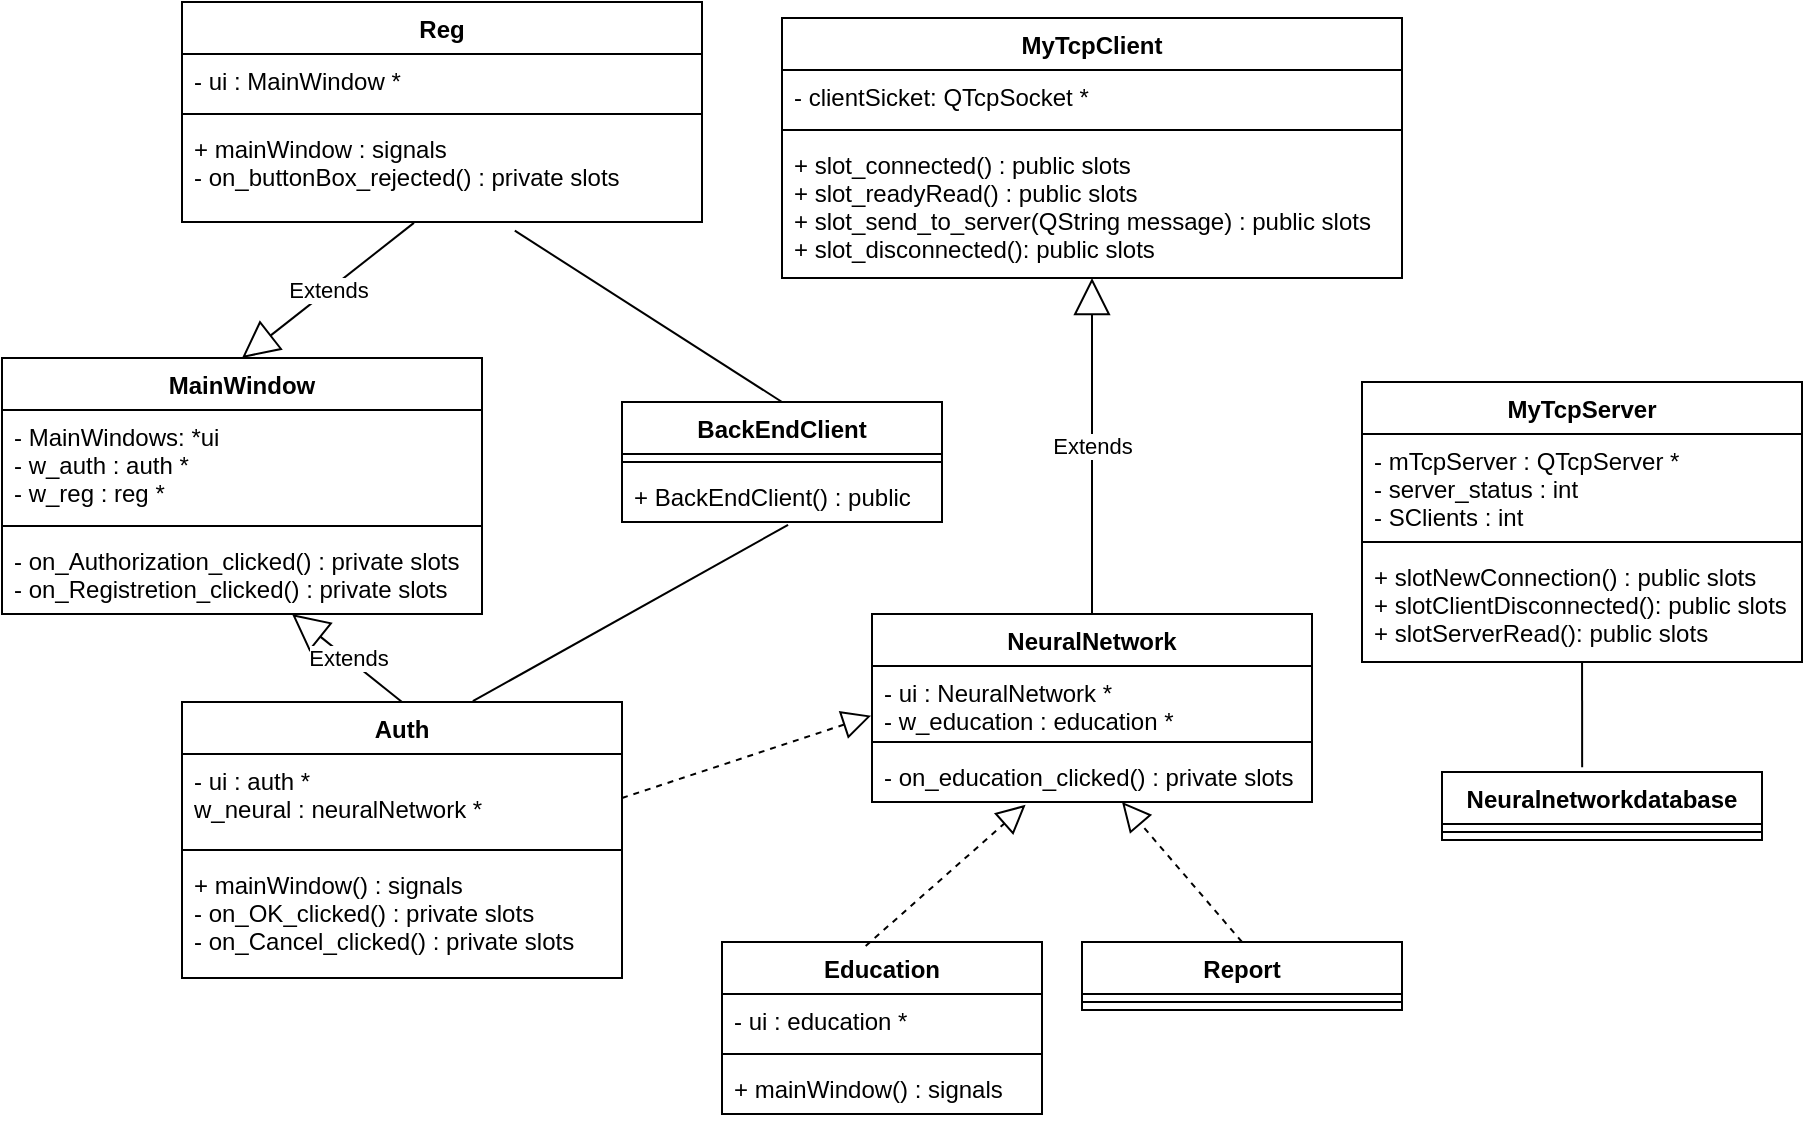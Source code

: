 <mxfile version="14.5.10" type="browser"><diagram id="FJzvBtrT3Ol8AXMrwHD4" name="Page-1"><mxGraphModel dx="1747" dy="868" grid="1" gridSize="10" guides="1" tooltips="1" connect="1" arrows="1" fold="1" page="1" pageScale="1" pageWidth="827" pageHeight="1169" math="0" shadow="0"><root><mxCell id="0"/><mxCell id="1" parent="0"/><mxCell id="w2m8cG9zPI59TpPQVBe3-1" value="MainWindow" style="swimlane;fontStyle=1;align=center;verticalAlign=top;childLayout=stackLayout;horizontal=1;startSize=26;horizontalStack=0;resizeParent=1;resizeParentMax=0;resizeLast=0;collapsible=1;marginBottom=0;" parent="1" vertex="1"><mxGeometry x="-160" y="378" width="240" height="128" as="geometry"/></mxCell><mxCell id="w2m8cG9zPI59TpPQVBe3-2" value="- MainWindows: *ui&#10;- w_auth : auth *&#10;- w_reg : reg *" style="text;strokeColor=none;fillColor=none;align=left;verticalAlign=top;spacingLeft=4;spacingRight=4;overflow=hidden;rotatable=0;points=[[0,0.5],[1,0.5]];portConstraint=eastwest;" parent="w2m8cG9zPI59TpPQVBe3-1" vertex="1"><mxGeometry y="26" width="240" height="54" as="geometry"/></mxCell><mxCell id="w2m8cG9zPI59TpPQVBe3-3" value="" style="line;strokeWidth=1;fillColor=none;align=left;verticalAlign=middle;spacingTop=-1;spacingLeft=3;spacingRight=3;rotatable=0;labelPosition=right;points=[];portConstraint=eastwest;" parent="w2m8cG9zPI59TpPQVBe3-1" vertex="1"><mxGeometry y="80" width="240" height="8" as="geometry"/></mxCell><mxCell id="w2m8cG9zPI59TpPQVBe3-4" value="- on_Authorization_clicked() : private slots&#10;- on_Registretion_clicked() : private slots&#10;" style="text;strokeColor=none;fillColor=none;align=left;verticalAlign=top;spacingLeft=4;spacingRight=4;overflow=hidden;rotatable=0;points=[[0,0.5],[1,0.5]];portConstraint=eastwest;" parent="w2m8cG9zPI59TpPQVBe3-1" vertex="1"><mxGeometry y="88" width="240" height="40" as="geometry"/></mxCell><mxCell id="w2m8cG9zPI59TpPQVBe3-5" value="Reg" style="swimlane;fontStyle=1;align=center;verticalAlign=top;childLayout=stackLayout;horizontal=1;startSize=26;horizontalStack=0;resizeParent=1;resizeParentMax=0;resizeLast=0;collapsible=1;marginBottom=0;" parent="1" vertex="1"><mxGeometry x="-70" y="200" width="260" height="110" as="geometry"/></mxCell><mxCell id="w2m8cG9zPI59TpPQVBe3-6" value="- ui : MainWindow *" style="text;strokeColor=none;fillColor=none;align=left;verticalAlign=top;spacingLeft=4;spacingRight=4;overflow=hidden;rotatable=0;points=[[0,0.5],[1,0.5]];portConstraint=eastwest;" parent="w2m8cG9zPI59TpPQVBe3-5" vertex="1"><mxGeometry y="26" width="260" height="26" as="geometry"/></mxCell><mxCell id="w2m8cG9zPI59TpPQVBe3-7" value="" style="line;strokeWidth=1;fillColor=none;align=left;verticalAlign=middle;spacingTop=-1;spacingLeft=3;spacingRight=3;rotatable=0;labelPosition=right;points=[];portConstraint=eastwest;" parent="w2m8cG9zPI59TpPQVBe3-5" vertex="1"><mxGeometry y="52" width="260" height="8" as="geometry"/></mxCell><mxCell id="w2m8cG9zPI59TpPQVBe3-8" value="+ mainWindow : signals&#10;- on_buttonBox_rejected() : private slots" style="text;strokeColor=none;fillColor=none;align=left;verticalAlign=top;spacingLeft=4;spacingRight=4;overflow=hidden;rotatable=0;points=[[0,0.5],[1,0.5]];portConstraint=eastwest;" parent="w2m8cG9zPI59TpPQVBe3-5" vertex="1"><mxGeometry y="60" width="260" height="50" as="geometry"/></mxCell><mxCell id="w2m8cG9zPI59TpPQVBe3-9" value="BackEndClient" style="swimlane;fontStyle=1;align=center;verticalAlign=top;childLayout=stackLayout;horizontal=1;startSize=26;horizontalStack=0;resizeParent=1;resizeParentMax=0;resizeLast=0;collapsible=1;marginBottom=0;" parent="1" vertex="1"><mxGeometry x="150" y="400" width="160" height="60" as="geometry"/></mxCell><mxCell id="w2m8cG9zPI59TpPQVBe3-11" value="" style="line;strokeWidth=1;fillColor=none;align=left;verticalAlign=middle;spacingTop=-1;spacingLeft=3;spacingRight=3;rotatable=0;labelPosition=right;points=[];portConstraint=eastwest;" parent="w2m8cG9zPI59TpPQVBe3-9" vertex="1"><mxGeometry y="26" width="160" height="8" as="geometry"/></mxCell><mxCell id="w2m8cG9zPI59TpPQVBe3-12" value="+ BackEndClient() : public" style="text;strokeColor=none;fillColor=none;align=left;verticalAlign=top;spacingLeft=4;spacingRight=4;overflow=hidden;rotatable=0;points=[[0,0.5],[1,0.5]];portConstraint=eastwest;" parent="w2m8cG9zPI59TpPQVBe3-9" vertex="1"><mxGeometry y="34" width="160" height="26" as="geometry"/></mxCell><mxCell id="w2m8cG9zPI59TpPQVBe3-13" value="Auth" style="swimlane;fontStyle=1;align=center;verticalAlign=top;childLayout=stackLayout;horizontal=1;startSize=26;horizontalStack=0;resizeParent=1;resizeParentMax=0;resizeLast=0;collapsible=1;marginBottom=0;" parent="1" vertex="1"><mxGeometry x="-70" y="550" width="220" height="138" as="geometry"/></mxCell><mxCell id="w2m8cG9zPI59TpPQVBe3-14" value="- ui : auth *&#10;w_neural : neuralNetwork *" style="text;strokeColor=none;fillColor=none;align=left;verticalAlign=top;spacingLeft=4;spacingRight=4;overflow=hidden;rotatable=0;points=[[0,0.5],[1,0.5]];portConstraint=eastwest;" parent="w2m8cG9zPI59TpPQVBe3-13" vertex="1"><mxGeometry y="26" width="220" height="44" as="geometry"/></mxCell><mxCell id="w2m8cG9zPI59TpPQVBe3-15" value="" style="line;strokeWidth=1;fillColor=none;align=left;verticalAlign=middle;spacingTop=-1;spacingLeft=3;spacingRight=3;rotatable=0;labelPosition=right;points=[];portConstraint=eastwest;" parent="w2m8cG9zPI59TpPQVBe3-13" vertex="1"><mxGeometry y="70" width="220" height="8" as="geometry"/></mxCell><mxCell id="w2m8cG9zPI59TpPQVBe3-16" value="+ mainWindow() : signals&#10;- on_OK_clicked() : private slots&#10;- on_Cancel_clicked() : private slots&#10; " style="text;strokeColor=none;fillColor=none;align=left;verticalAlign=top;spacingLeft=4;spacingRight=4;overflow=hidden;rotatable=0;points=[[0,0.5],[1,0.5]];portConstraint=eastwest;fontStyle=0;" parent="w2m8cG9zPI59TpPQVBe3-13" vertex="1"><mxGeometry y="78" width="220" height="60" as="geometry"/></mxCell><mxCell id="w2m8cG9zPI59TpPQVBe3-17" value="MyTcpClient&#10;" style="swimlane;fontStyle=1;align=center;verticalAlign=top;childLayout=stackLayout;horizontal=1;startSize=26;horizontalStack=0;resizeParent=1;resizeParentMax=0;resizeLast=0;collapsible=1;marginBottom=0;" parent="1" vertex="1"><mxGeometry x="230" y="208" width="310" height="130" as="geometry"/></mxCell><mxCell id="w2m8cG9zPI59TpPQVBe3-18" value="- clientSicket: QTcpSocket *" style="text;strokeColor=none;fillColor=none;align=left;verticalAlign=top;spacingLeft=4;spacingRight=4;overflow=hidden;rotatable=0;points=[[0,0.5],[1,0.5]];portConstraint=eastwest;" parent="w2m8cG9zPI59TpPQVBe3-17" vertex="1"><mxGeometry y="26" width="310" height="26" as="geometry"/></mxCell><mxCell id="w2m8cG9zPI59TpPQVBe3-19" value="" style="line;strokeWidth=1;fillColor=none;align=left;verticalAlign=middle;spacingTop=-1;spacingLeft=3;spacingRight=3;rotatable=0;labelPosition=right;points=[];portConstraint=eastwest;" parent="w2m8cG9zPI59TpPQVBe3-17" vertex="1"><mxGeometry y="52" width="310" height="8" as="geometry"/></mxCell><mxCell id="w2m8cG9zPI59TpPQVBe3-20" value="+ slot_connected() : public slots&#10;+ slot_readyRead() : public slots&#10;+ slot_send_to_server(QString message) : public slots&#10;+ slot_disconnected(): public slots" style="text;strokeColor=none;fillColor=none;align=left;verticalAlign=top;spacingLeft=4;spacingRight=4;overflow=hidden;rotatable=0;points=[[0,0.5],[1,0.5]];portConstraint=eastwest;" parent="w2m8cG9zPI59TpPQVBe3-17" vertex="1"><mxGeometry y="60" width="310" height="70" as="geometry"/></mxCell><mxCell id="w2m8cG9zPI59TpPQVBe3-25" value="Education" style="swimlane;fontStyle=1;align=center;verticalAlign=top;childLayout=stackLayout;horizontal=1;startSize=26;horizontalStack=0;resizeParent=1;resizeParentMax=0;resizeLast=0;collapsible=1;marginBottom=0;" parent="1" vertex="1"><mxGeometry x="200" y="670" width="160" height="86" as="geometry"/></mxCell><mxCell id="w2m8cG9zPI59TpPQVBe3-26" value="- ui : education *" style="text;strokeColor=none;fillColor=none;align=left;verticalAlign=top;spacingLeft=4;spacingRight=4;overflow=hidden;rotatable=0;points=[[0,0.5],[1,0.5]];portConstraint=eastwest;" parent="w2m8cG9zPI59TpPQVBe3-25" vertex="1"><mxGeometry y="26" width="160" height="26" as="geometry"/></mxCell><mxCell id="w2m8cG9zPI59TpPQVBe3-27" value="" style="line;strokeWidth=1;fillColor=none;align=left;verticalAlign=middle;spacingTop=-1;spacingLeft=3;spacingRight=3;rotatable=0;labelPosition=right;points=[];portConstraint=eastwest;" parent="w2m8cG9zPI59TpPQVBe3-25" vertex="1"><mxGeometry y="52" width="160" height="8" as="geometry"/></mxCell><mxCell id="w2m8cG9zPI59TpPQVBe3-28" value="+ mainWindow() : signals&#10;" style="text;strokeColor=none;fillColor=none;align=left;verticalAlign=top;spacingLeft=4;spacingRight=4;overflow=hidden;rotatable=0;points=[[0,0.5],[1,0.5]];portConstraint=eastwest;" parent="w2m8cG9zPI59TpPQVBe3-25" vertex="1"><mxGeometry y="60" width="160" height="26" as="geometry"/></mxCell><mxCell id="w2m8cG9zPI59TpPQVBe3-29" value="Report&#10;" style="swimlane;fontStyle=1;align=center;verticalAlign=top;childLayout=stackLayout;horizontal=1;startSize=26;horizontalStack=0;resizeParent=1;resizeParentMax=0;resizeLast=0;collapsible=1;marginBottom=0;" parent="1" vertex="1"><mxGeometry x="380" y="670" width="160" height="34" as="geometry"/></mxCell><mxCell id="w2m8cG9zPI59TpPQVBe3-31" value="" style="line;strokeWidth=1;fillColor=none;align=left;verticalAlign=middle;spacingTop=-1;spacingLeft=3;spacingRight=3;rotatable=0;labelPosition=right;points=[];portConstraint=eastwest;" parent="w2m8cG9zPI59TpPQVBe3-29" vertex="1"><mxGeometry y="26" width="160" height="8" as="geometry"/></mxCell><mxCell id="w2m8cG9zPI59TpPQVBe3-33" value="MyTcpServer" style="swimlane;fontStyle=1;align=center;verticalAlign=top;childLayout=stackLayout;horizontal=1;startSize=26;horizontalStack=0;resizeParent=1;resizeParentMax=0;resizeLast=0;collapsible=1;marginBottom=0;" parent="1" vertex="1"><mxGeometry x="520" y="390" width="220" height="140" as="geometry"/></mxCell><mxCell id="w2m8cG9zPI59TpPQVBe3-34" value="- mTcpServer : QTcpServer *&#10;- server_status : int&#10;- SClients : int" style="text;strokeColor=none;fillColor=none;align=left;verticalAlign=top;spacingLeft=4;spacingRight=4;overflow=hidden;rotatable=0;points=[[0,0.5],[1,0.5]];portConstraint=eastwest;" parent="w2m8cG9zPI59TpPQVBe3-33" vertex="1"><mxGeometry y="26" width="220" height="50" as="geometry"/></mxCell><mxCell id="w2m8cG9zPI59TpPQVBe3-35" value="" style="line;strokeWidth=1;fillColor=none;align=left;verticalAlign=middle;spacingTop=-1;spacingLeft=3;spacingRight=3;rotatable=0;labelPosition=right;points=[];portConstraint=eastwest;" parent="w2m8cG9zPI59TpPQVBe3-33" vertex="1"><mxGeometry y="76" width="220" height="8" as="geometry"/></mxCell><mxCell id="w2m8cG9zPI59TpPQVBe3-36" value="+ slotNewConnection() : public slots&#10;+ slotClientDisconnected(): public slots&#10;+ slotServerRead(): public slots" style="text;strokeColor=none;fillColor=none;align=left;verticalAlign=top;spacingLeft=4;spacingRight=4;overflow=hidden;rotatable=0;points=[[0,0.5],[1,0.5]];portConstraint=eastwest;" parent="w2m8cG9zPI59TpPQVBe3-33" vertex="1"><mxGeometry y="84" width="220" height="56" as="geometry"/></mxCell><mxCell id="w2m8cG9zPI59TpPQVBe3-42" value="&lt;br&gt;" style="text;html=1;align=center;verticalAlign=middle;resizable=0;points=[];autosize=1;strokeColor=none;fontColor=#000000;" parent="1" vertex="1"><mxGeometry x="230" y="600" width="20" height="20" as="geometry"/></mxCell><mxCell id="w2m8cG9zPI59TpPQVBe3-44" value="NeuralNetwork" style="swimlane;fontStyle=1;align=center;verticalAlign=top;childLayout=stackLayout;horizontal=1;startSize=26;horizontalStack=0;resizeParent=1;resizeParentMax=0;resizeLast=0;collapsible=1;marginBottom=0;fontColor=#000000;" parent="1" vertex="1"><mxGeometry x="275" y="506" width="220" height="94" as="geometry"/></mxCell><mxCell id="w2m8cG9zPI59TpPQVBe3-45" value="- ui : NeuralNetwork *&#10;- w_education : education *" style="text;strokeColor=none;fillColor=none;align=left;verticalAlign=top;spacingLeft=4;spacingRight=4;overflow=hidden;rotatable=0;points=[[0,0.5],[1,0.5]];portConstraint=eastwest;" parent="w2m8cG9zPI59TpPQVBe3-44" vertex="1"><mxGeometry y="26" width="220" height="34" as="geometry"/></mxCell><mxCell id="w2m8cG9zPI59TpPQVBe3-46" value="" style="line;strokeWidth=1;fillColor=none;align=left;verticalAlign=middle;spacingTop=-1;spacingLeft=3;spacingRight=3;rotatable=0;labelPosition=right;points=[];portConstraint=eastwest;" parent="w2m8cG9zPI59TpPQVBe3-44" vertex="1"><mxGeometry y="60" width="220" height="8" as="geometry"/></mxCell><mxCell id="w2m8cG9zPI59TpPQVBe3-47" value="- on_education_clicked() : private slots" style="text;strokeColor=none;fillColor=none;align=left;verticalAlign=top;spacingLeft=4;spacingRight=4;overflow=hidden;rotatable=0;points=[[0,0.5],[1,0.5]];portConstraint=eastwest;" parent="w2m8cG9zPI59TpPQVBe3-44" vertex="1"><mxGeometry y="68" width="220" height="26" as="geometry"/></mxCell><mxCell id="w2m8cG9zPI59TpPQVBe3-48" value="Neuralnetworkdatabase" style="swimlane;fontStyle=1;align=center;verticalAlign=top;childLayout=stackLayout;horizontal=1;startSize=26;horizontalStack=0;resizeParent=1;resizeParentMax=0;resizeLast=0;collapsible=1;marginBottom=0;fontColor=#000000;" parent="1" vertex="1"><mxGeometry x="560" y="585" width="160" height="34" as="geometry"/></mxCell><mxCell id="w2m8cG9zPI59TpPQVBe3-50" value="" style="line;strokeWidth=1;fillColor=none;align=left;verticalAlign=middle;spacingTop=-1;spacingLeft=3;spacingRight=3;rotatable=0;labelPosition=right;points=[];portConstraint=eastwest;" parent="w2m8cG9zPI59TpPQVBe3-48" vertex="1"><mxGeometry y="26" width="160" height="8" as="geometry"/></mxCell><mxCell id="w2m8cG9zPI59TpPQVBe3-57" value="" style="endArrow=block;dashed=1;endFill=0;endSize=12;html=1;fontColor=#000000;exitX=1;exitY=0.5;exitDx=0;exitDy=0;entryX=-0.002;entryY=0.73;entryDx=0;entryDy=0;entryPerimeter=0;" parent="1" source="w2m8cG9zPI59TpPQVBe3-14" target="w2m8cG9zPI59TpPQVBe3-45" edge="1"><mxGeometry width="160" relative="1" as="geometry"><mxPoint x="240" y="560" as="sourcePoint"/><mxPoint x="400" y="560" as="targetPoint"/></mxGeometry></mxCell><mxCell id="w2m8cG9zPI59TpPQVBe3-60" value="Extends" style="endArrow=block;endSize=16;endFill=0;html=1;fontColor=#000000;exitX=0.446;exitY=1.009;exitDx=0;exitDy=0;exitPerimeter=0;entryX=0.5;entryY=0;entryDx=0;entryDy=0;" parent="1" source="w2m8cG9zPI59TpPQVBe3-8" target="w2m8cG9zPI59TpPQVBe3-1" edge="1"><mxGeometry width="160" relative="1" as="geometry"><mxPoint x="240" y="560" as="sourcePoint"/><mxPoint x="400" y="560" as="targetPoint"/></mxGeometry></mxCell><mxCell id="w2m8cG9zPI59TpPQVBe3-61" value="Extends" style="endArrow=block;endSize=16;endFill=0;html=1;fontColor=#000000;exitX=0.5;exitY=0;exitDx=0;exitDy=0;" parent="1" source="w2m8cG9zPI59TpPQVBe3-13" target="w2m8cG9zPI59TpPQVBe3-4" edge="1"><mxGeometry width="160" relative="1" as="geometry"><mxPoint x="240" y="560" as="sourcePoint"/><mxPoint x="400" y="560" as="targetPoint"/></mxGeometry></mxCell><mxCell id="w2m8cG9zPI59TpPQVBe3-65" value="Extends" style="endArrow=block;endSize=16;endFill=0;html=1;fontColor=#000000;" parent="1" source="w2m8cG9zPI59TpPQVBe3-44" target="w2m8cG9zPI59TpPQVBe3-20" edge="1"><mxGeometry width="160" relative="1" as="geometry"><mxPoint x="240" y="560" as="sourcePoint"/><mxPoint x="400" y="560" as="targetPoint"/></mxGeometry></mxCell><mxCell id="w2m8cG9zPI59TpPQVBe3-74" value="" style="endArrow=block;dashed=1;endFill=0;endSize=12;html=1;fontColor=#000000;exitX=0.449;exitY=0.023;exitDx=0;exitDy=0;exitPerimeter=0;entryX=0.349;entryY=1.054;entryDx=0;entryDy=0;entryPerimeter=0;" parent="1" source="w2m8cG9zPI59TpPQVBe3-25" target="w2m8cG9zPI59TpPQVBe3-47" edge="1"><mxGeometry width="160" relative="1" as="geometry"><mxPoint x="200" y="550" as="sourcePoint"/><mxPoint x="360" y="550" as="targetPoint"/></mxGeometry></mxCell><mxCell id="w2m8cG9zPI59TpPQVBe3-75" value="" style="endArrow=block;dashed=1;endFill=0;endSize=12;html=1;fontColor=#000000;exitX=0.5;exitY=0;exitDx=0;exitDy=0;" parent="1" source="w2m8cG9zPI59TpPQVBe3-29" edge="1"><mxGeometry width="160" relative="1" as="geometry"><mxPoint x="200" y="550" as="sourcePoint"/><mxPoint x="400" y="600" as="targetPoint"/></mxGeometry></mxCell><mxCell id="SS9WeEkz9orQjI-RN4qV-1" value="" style="endArrow=none;html=1;fontColor=#000000;exitX=0.64;exitY=1.087;exitDx=0;exitDy=0;exitPerimeter=0;entryX=0.5;entryY=0;entryDx=0;entryDy=0;" edge="1" parent="1" source="w2m8cG9zPI59TpPQVBe3-8" target="w2m8cG9zPI59TpPQVBe3-9"><mxGeometry width="50" height="50" relative="1" as="geometry"><mxPoint x="280" y="480" as="sourcePoint"/><mxPoint x="330" y="430" as="targetPoint"/></mxGeometry></mxCell><mxCell id="SS9WeEkz9orQjI-RN4qV-2" value="" style="endArrow=none;html=1;fontColor=#000000;exitX=0.661;exitY=-0.003;exitDx=0;exitDy=0;exitPerimeter=0;entryX=0.519;entryY=1.054;entryDx=0;entryDy=0;entryPerimeter=0;" edge="1" parent="1" source="w2m8cG9zPI59TpPQVBe3-13" target="w2m8cG9zPI59TpPQVBe3-12"><mxGeometry width="50" height="50" relative="1" as="geometry"><mxPoint x="280" y="480" as="sourcePoint"/><mxPoint x="330" y="430" as="targetPoint"/></mxGeometry></mxCell><mxCell id="SS9WeEkz9orQjI-RN4qV-4" value="" style="endArrow=none;html=1;fontColor=#000000;exitX=0.438;exitY=-0.071;exitDx=0;exitDy=0;exitPerimeter=0;" edge="1" parent="1" source="w2m8cG9zPI59TpPQVBe3-48" target="w2m8cG9zPI59TpPQVBe3-36"><mxGeometry width="50" height="50" relative="1" as="geometry"><mxPoint x="280" y="480" as="sourcePoint"/><mxPoint x="330" y="430" as="targetPoint"/></mxGeometry></mxCell></root></mxGraphModel></diagram></mxfile>